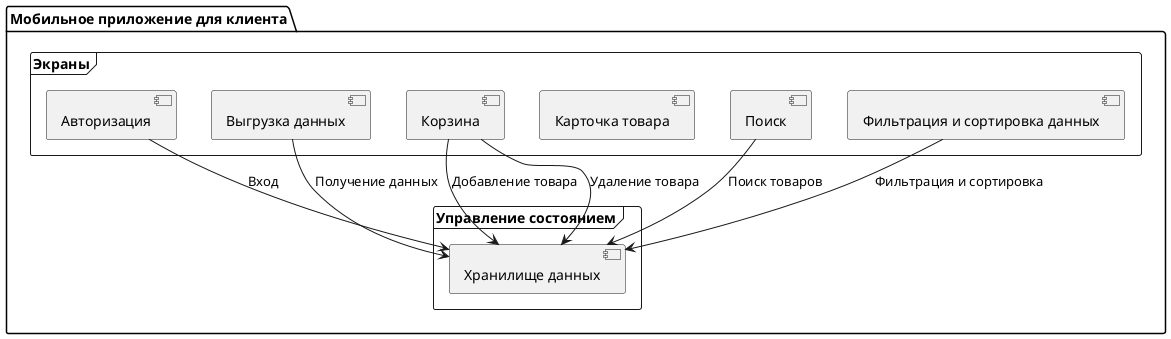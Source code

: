 
'skinparam Linetype curvy
'!define SCREEN_CLASS bgColor Wheat
'!define SCREEN_INTERFACE_CLASS bgColor LightBlue
'
'package "Мобильное приложение для клиента" {
'
'    frame "Экраны" {
'        [Авторизация]
'        [Выгрузка данных]
'        [Карточка товара]
'        [Корзина]
'        [Поиск]
'        [Фильтрация и сортировка данных]
'    }
'
'    frame "Управление состоянием" {
'        [Хранилище данных]
'    }
'
'    [Авторизация] --> [Хранилище данных] : Вход
'    [Выгрузка данных] --> [Хранилище данных] : Получение данных
'    [Корзина] --> [Хранилище данных] : Добавление товара
'    [Корзина] --> [Хранилище данных] : Удаление товара
'    [Поиск] --> [Хранилище данных] : Поиск товаров
'    [Фильтрация и сортировка данных] --> [Хранилище данных] : Фильтрация и сортировка
'
'}
''
''package "Мобильное приложение для клиента" {
''
''    frame "Компоненты" {
''class TaskCard {
'    - taskName: String
'    - status: String
'    - priority: String
'    - startDate: Date
'    - dueDate: Date
'    - description: String
'    - assignedTo: String
'    - progress: int
'    + displayTaskInfo(): void
'}
''    }
''
''}
'
@startuml


package "Мобильное приложение для клиента" {

    frame "Экраны" {
        [Авторизация]
        [Выгрузка данных]
        [Карточка товара]
        [Корзина]
        [Поиск]
        [Фильтрация и сортировка данных]
    }

    frame "Управление состоянием" {
        [Хранилище данных]
    }

    [Авторизация] --> [Хранилище данных] : Вход
    [Выгрузка данных] --> [Хранилище данных] : Получение данных
    [Корзина] --> [Хранилище данных] : Добавление товара
    [Корзина] --> [Хранилище данных] : Удаление товара
    [Поиск] --> [Хранилище данных] : Поиск товаров
    [Фильтрация и сортировка данных] --> [Хранилище данных] : Фильтрация и сортировка

}

'
'start
'partition "Уровень доступа 5" {
'    :Регистрация (с token и солью);
'    :Авторизация (с token и солью);
'    :CRUD действия над всеми таблицами;
'    :В запросах get сделать пагинацию данных;
'    :Множественное логическое удаление и восстановление данных;
'    :Фильтрация и сортировка данных;
'    :Поиск данных с пагинацией;
'    :Распределение запросов по ролям;
'}
'
'stop

@enduml
